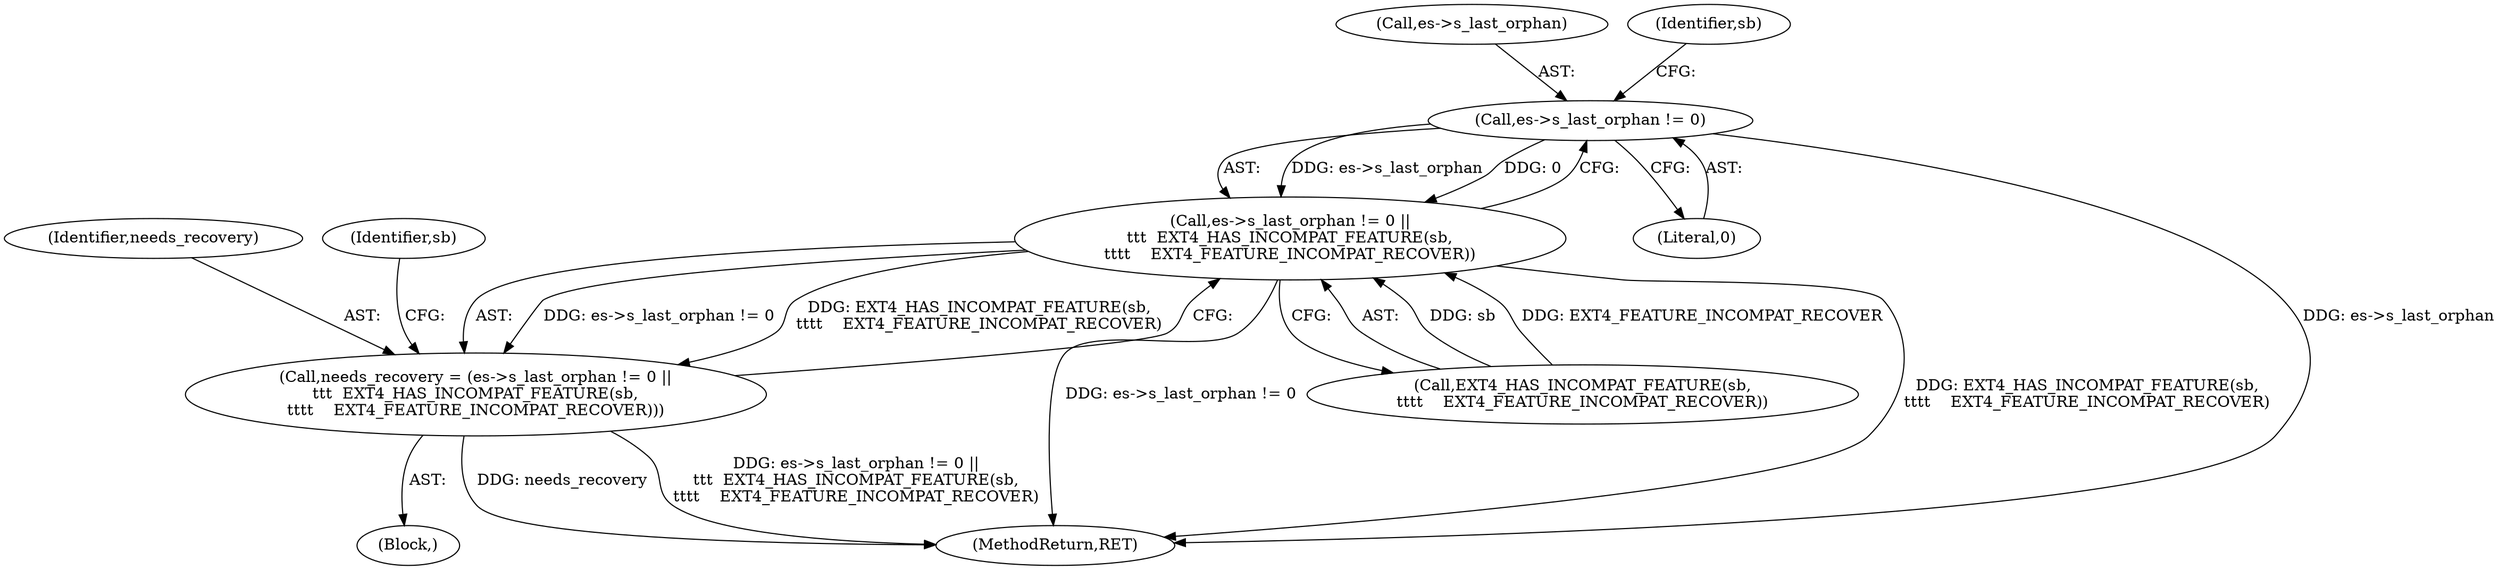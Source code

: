 digraph "0_linux_0449641130f5652b344ef6fa39fa019d7e94660a@pointer" {
"1001479" [label="(Call,es->s_last_orphan != 0)"];
"1001478" [label="(Call,es->s_last_orphan != 0 ||\n\t\t\t  EXT4_HAS_INCOMPAT_FEATURE(sb,\n\t\t\t\t    EXT4_FEATURE_INCOMPAT_RECOVER))"];
"1001476" [label="(Call,needs_recovery = (es->s_last_orphan != 0 ||\n\t\t\t  EXT4_HAS_INCOMPAT_FEATURE(sb,\n\t\t\t\t    EXT4_FEATURE_INCOMPAT_RECOVER)))"];
"1001477" [label="(Identifier,needs_recovery)"];
"1001483" [label="(Literal,0)"];
"1001479" [label="(Call,es->s_last_orphan != 0)"];
"1001480" [label="(Call,es->s_last_orphan)"];
"1001484" [label="(Call,EXT4_HAS_INCOMPAT_FEATURE(sb,\n\t\t\t\t    EXT4_FEATURE_INCOMPAT_RECOVER))"];
"1001478" [label="(Call,es->s_last_orphan != 0 ||\n\t\t\t  EXT4_HAS_INCOMPAT_FEATURE(sb,\n\t\t\t\t    EXT4_FEATURE_INCOMPAT_RECOVER))"];
"1001491" [label="(Identifier,sb)"];
"1001476" [label="(Call,needs_recovery = (es->s_last_orphan != 0 ||\n\t\t\t  EXT4_HAS_INCOMPAT_FEATURE(sb,\n\t\t\t\t    EXT4_FEATURE_INCOMPAT_RECOVER)))"];
"1002222" [label="(MethodReturn,RET)"];
"1000124" [label="(Block,)"];
"1001485" [label="(Identifier,sb)"];
"1001479" -> "1001478"  [label="AST: "];
"1001479" -> "1001483"  [label="CFG: "];
"1001480" -> "1001479"  [label="AST: "];
"1001483" -> "1001479"  [label="AST: "];
"1001485" -> "1001479"  [label="CFG: "];
"1001478" -> "1001479"  [label="CFG: "];
"1001479" -> "1002222"  [label="DDG: es->s_last_orphan"];
"1001479" -> "1001478"  [label="DDG: es->s_last_orphan"];
"1001479" -> "1001478"  [label="DDG: 0"];
"1001478" -> "1001476"  [label="AST: "];
"1001478" -> "1001484"  [label="CFG: "];
"1001484" -> "1001478"  [label="AST: "];
"1001476" -> "1001478"  [label="CFG: "];
"1001478" -> "1002222"  [label="DDG: es->s_last_orphan != 0"];
"1001478" -> "1002222"  [label="DDG: EXT4_HAS_INCOMPAT_FEATURE(sb,\n\t\t\t\t    EXT4_FEATURE_INCOMPAT_RECOVER)"];
"1001478" -> "1001476"  [label="DDG: es->s_last_orphan != 0"];
"1001478" -> "1001476"  [label="DDG: EXT4_HAS_INCOMPAT_FEATURE(sb,\n\t\t\t\t    EXT4_FEATURE_INCOMPAT_RECOVER)"];
"1001484" -> "1001478"  [label="DDG: sb"];
"1001484" -> "1001478"  [label="DDG: EXT4_FEATURE_INCOMPAT_RECOVER"];
"1001476" -> "1000124"  [label="AST: "];
"1001477" -> "1001476"  [label="AST: "];
"1001491" -> "1001476"  [label="CFG: "];
"1001476" -> "1002222"  [label="DDG: needs_recovery"];
"1001476" -> "1002222"  [label="DDG: es->s_last_orphan != 0 ||\n\t\t\t  EXT4_HAS_INCOMPAT_FEATURE(sb,\n\t\t\t\t    EXT4_FEATURE_INCOMPAT_RECOVER)"];
}

